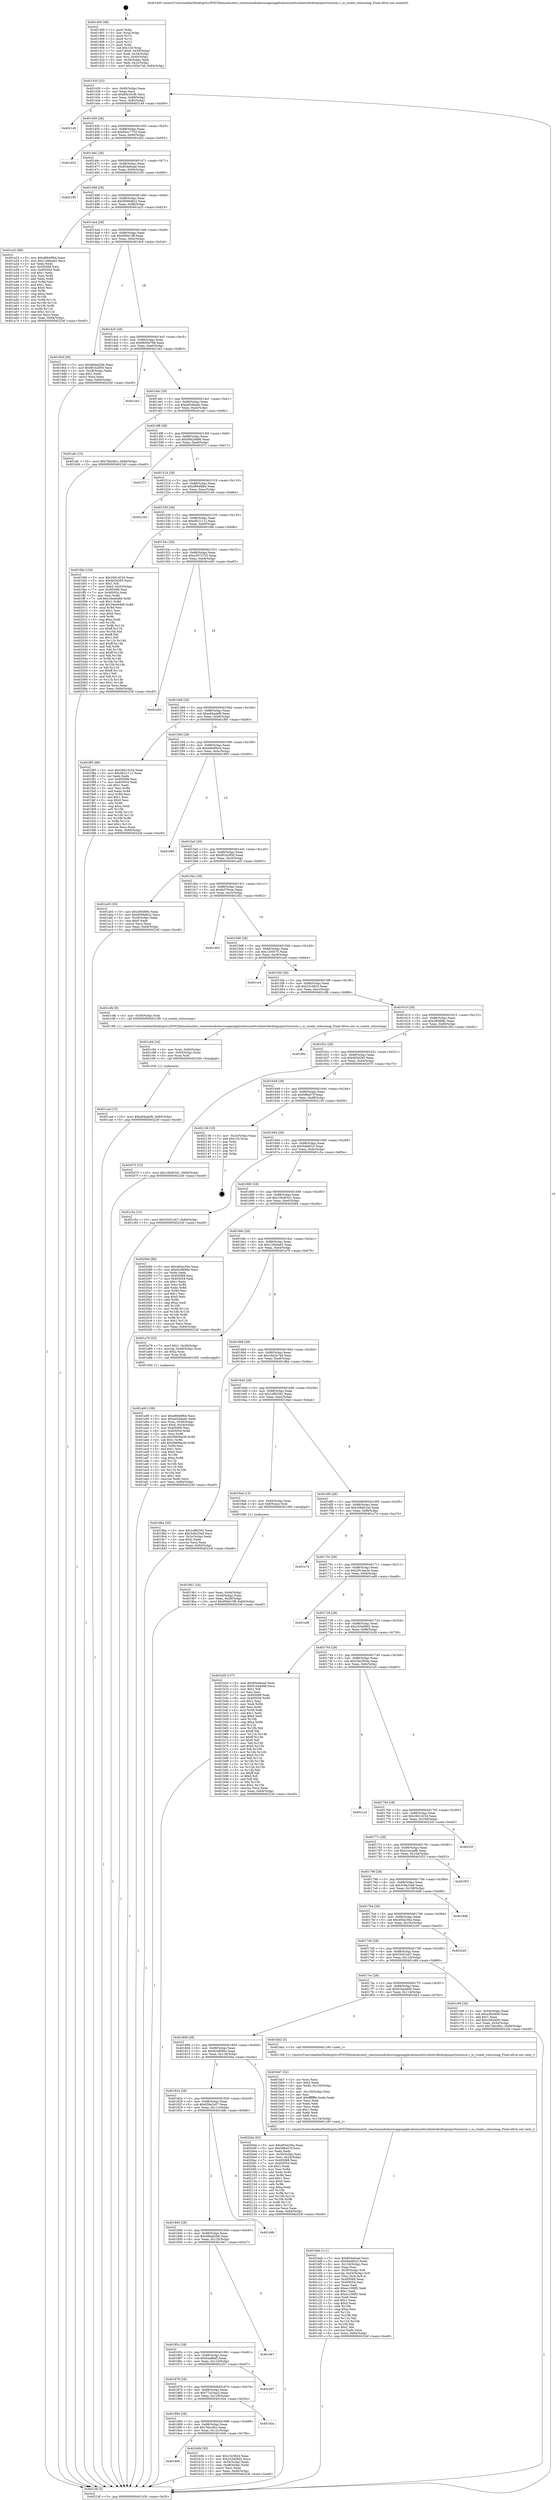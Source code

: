 digraph "0x401400" {
  label = "0x401400 (/mnt/c/Users/mathe/Desktop/tcc/POCII/binaries/extr_reactosmodulesrosappsapplicationsnettsclientrdesktopuiportsxxxwin.c_ui_create_colourmap_Final-ollvm.out::main(0))"
  labelloc = "t"
  node[shape=record]

  Entry [label="",width=0.3,height=0.3,shape=circle,fillcolor=black,style=filled]
  "0x401430" [label="{
     0x401430 [32]\l
     | [instrs]\l
     &nbsp;&nbsp;0x401430 \<+6\>: mov -0x84(%rbp),%eax\l
     &nbsp;&nbsp;0x401436 \<+2\>: mov %eax,%ecx\l
     &nbsp;&nbsp;0x401438 \<+6\>: sub $0x80e35cf6,%ecx\l
     &nbsp;&nbsp;0x40143e \<+6\>: mov %eax,-0x88(%rbp)\l
     &nbsp;&nbsp;0x401444 \<+6\>: mov %ecx,-0x8c(%rbp)\l
     &nbsp;&nbsp;0x40144a \<+6\>: je 0000000000402149 \<main+0xd49\>\l
  }"]
  "0x402149" [label="{
     0x402149\l
  }", style=dashed]
  "0x401450" [label="{
     0x401450 [28]\l
     | [instrs]\l
     &nbsp;&nbsp;0x401450 \<+5\>: jmp 0000000000401455 \<main+0x55\>\l
     &nbsp;&nbsp;0x401455 \<+6\>: mov -0x88(%rbp),%eax\l
     &nbsp;&nbsp;0x40145b \<+5\>: sub $0x82e17753,%eax\l
     &nbsp;&nbsp;0x401460 \<+6\>: mov %eax,-0x90(%rbp)\l
     &nbsp;&nbsp;0x401466 \<+6\>: je 0000000000401d52 \<main+0x952\>\l
  }"]
  Exit [label="",width=0.3,height=0.3,shape=circle,fillcolor=black,style=filled,peripheries=2]
  "0x401d52" [label="{
     0x401d52\l
  }", style=dashed]
  "0x40146c" [label="{
     0x40146c [28]\l
     | [instrs]\l
     &nbsp;&nbsp;0x40146c \<+5\>: jmp 0000000000401471 \<main+0x71\>\l
     &nbsp;&nbsp;0x401471 \<+6\>: mov -0x88(%rbp),%eax\l
     &nbsp;&nbsp;0x401477 \<+5\>: sub $0x854a9cad,%eax\l
     &nbsp;&nbsp;0x40147c \<+6\>: mov %eax,-0x94(%rbp)\l
     &nbsp;&nbsp;0x401482 \<+6\>: je 0000000000402195 \<main+0xd95\>\l
  }"]
  "0x401ca4" [label="{
     0x401ca4 [15]\l
     | [instrs]\l
     &nbsp;&nbsp;0x401ca4 \<+10\>: movl $0xe84aabf9,-0x84(%rbp)\l
     &nbsp;&nbsp;0x401cae \<+5\>: jmp 000000000040224f \<main+0xe4f\>\l
  }"]
  "0x402195" [label="{
     0x402195\l
  }", style=dashed]
  "0x401488" [label="{
     0x401488 [28]\l
     | [instrs]\l
     &nbsp;&nbsp;0x401488 \<+5\>: jmp 000000000040148d \<main+0x8d\>\l
     &nbsp;&nbsp;0x40148d \<+6\>: mov -0x88(%rbp),%eax\l
     &nbsp;&nbsp;0x401493 \<+5\>: sub $0x9099d822,%eax\l
     &nbsp;&nbsp;0x401498 \<+6\>: mov %eax,-0x98(%rbp)\l
     &nbsp;&nbsp;0x40149e \<+6\>: je 0000000000401a23 \<main+0x623\>\l
  }"]
  "0x401c94" [label="{
     0x401c94 [16]\l
     | [instrs]\l
     &nbsp;&nbsp;0x401c94 \<+4\>: mov %rax,-0x60(%rbp)\l
     &nbsp;&nbsp;0x401c98 \<+4\>: mov -0x50(%rbp),%rax\l
     &nbsp;&nbsp;0x401c9c \<+3\>: mov %rax,%rdi\l
     &nbsp;&nbsp;0x401c9f \<+5\>: call 0000000000401030 \<free@plt\>\l
     | [calls]\l
     &nbsp;&nbsp;0x401030 \{1\} (unknown)\l
  }"]
  "0x401a23" [label="{
     0x401a23 [86]\l
     | [instrs]\l
     &nbsp;&nbsp;0x401a23 \<+5\>: mov $0xd8648fb4,%eax\l
     &nbsp;&nbsp;0x401a28 \<+5\>: mov $0x120bea62,%ecx\l
     &nbsp;&nbsp;0x401a2d \<+2\>: xor %edx,%edx\l
     &nbsp;&nbsp;0x401a2f \<+7\>: mov 0x405068,%esi\l
     &nbsp;&nbsp;0x401a36 \<+7\>: mov 0x405054,%edi\l
     &nbsp;&nbsp;0x401a3d \<+3\>: sub $0x1,%edx\l
     &nbsp;&nbsp;0x401a40 \<+3\>: mov %esi,%r8d\l
     &nbsp;&nbsp;0x401a43 \<+3\>: add %edx,%r8d\l
     &nbsp;&nbsp;0x401a46 \<+4\>: imul %r8d,%esi\l
     &nbsp;&nbsp;0x401a4a \<+3\>: and $0x1,%esi\l
     &nbsp;&nbsp;0x401a4d \<+3\>: cmp $0x0,%esi\l
     &nbsp;&nbsp;0x401a50 \<+4\>: sete %r9b\l
     &nbsp;&nbsp;0x401a54 \<+3\>: cmp $0xa,%edi\l
     &nbsp;&nbsp;0x401a57 \<+4\>: setl %r10b\l
     &nbsp;&nbsp;0x401a5b \<+3\>: mov %r9b,%r11b\l
     &nbsp;&nbsp;0x401a5e \<+3\>: and %r10b,%r11b\l
     &nbsp;&nbsp;0x401a61 \<+3\>: xor %r10b,%r9b\l
     &nbsp;&nbsp;0x401a64 \<+3\>: or %r9b,%r11b\l
     &nbsp;&nbsp;0x401a67 \<+4\>: test $0x1,%r11b\l
     &nbsp;&nbsp;0x401a6b \<+3\>: cmovne %ecx,%eax\l
     &nbsp;&nbsp;0x401a6e \<+6\>: mov %eax,-0x84(%rbp)\l
     &nbsp;&nbsp;0x401a74 \<+5\>: jmp 000000000040224f \<main+0xe4f\>\l
  }"]
  "0x4014a4" [label="{
     0x4014a4 [28]\l
     | [instrs]\l
     &nbsp;&nbsp;0x4014a4 \<+5\>: jmp 00000000004014a9 \<main+0xa9\>\l
     &nbsp;&nbsp;0x4014a9 \<+6\>: mov -0x88(%rbp),%eax\l
     &nbsp;&nbsp;0x4014af \<+5\>: sub $0x95b615ff,%eax\l
     &nbsp;&nbsp;0x4014b4 \<+6\>: mov %eax,-0x9c(%rbp)\l
     &nbsp;&nbsp;0x4014ba \<+6\>: je 00000000004019c9 \<main+0x5c9\>\l
  }"]
  "0x401beb" [label="{
     0x401beb [111]\l
     | [instrs]\l
     &nbsp;&nbsp;0x401beb \<+5\>: mov $0x854a9cad,%ecx\l
     &nbsp;&nbsp;0x401bf0 \<+5\>: mov $0x5ddd023,%edx\l
     &nbsp;&nbsp;0x401bf5 \<+6\>: mov -0x134(%rbp),%esi\l
     &nbsp;&nbsp;0x401bfb \<+3\>: imul %eax,%esi\l
     &nbsp;&nbsp;0x401bfe \<+4\>: mov -0x50(%rbp),%r8\l
     &nbsp;&nbsp;0x401c02 \<+4\>: movslq -0x54(%rbp),%r9\l
     &nbsp;&nbsp;0x401c06 \<+4\>: mov %esi,(%r8,%r9,4)\l
     &nbsp;&nbsp;0x401c0a \<+7\>: mov 0x405068,%eax\l
     &nbsp;&nbsp;0x401c11 \<+7\>: mov 0x405054,%esi\l
     &nbsp;&nbsp;0x401c18 \<+2\>: mov %eax,%edi\l
     &nbsp;&nbsp;0x401c1a \<+6\>: add $0xec10fdf2,%edi\l
     &nbsp;&nbsp;0x401c20 \<+3\>: sub $0x1,%edi\l
     &nbsp;&nbsp;0x401c23 \<+6\>: sub $0xec10fdf2,%edi\l
     &nbsp;&nbsp;0x401c29 \<+3\>: imul %edi,%eax\l
     &nbsp;&nbsp;0x401c2c \<+3\>: and $0x1,%eax\l
     &nbsp;&nbsp;0x401c2f \<+3\>: cmp $0x0,%eax\l
     &nbsp;&nbsp;0x401c32 \<+4\>: sete %r10b\l
     &nbsp;&nbsp;0x401c36 \<+3\>: cmp $0xa,%esi\l
     &nbsp;&nbsp;0x401c39 \<+4\>: setl %r11b\l
     &nbsp;&nbsp;0x401c3d \<+3\>: mov %r10b,%bl\l
     &nbsp;&nbsp;0x401c40 \<+3\>: and %r11b,%bl\l
     &nbsp;&nbsp;0x401c43 \<+3\>: xor %r11b,%r10b\l
     &nbsp;&nbsp;0x401c46 \<+3\>: or %r10b,%bl\l
     &nbsp;&nbsp;0x401c49 \<+3\>: test $0x1,%bl\l
     &nbsp;&nbsp;0x401c4c \<+3\>: cmovne %edx,%ecx\l
     &nbsp;&nbsp;0x401c4f \<+6\>: mov %ecx,-0x84(%rbp)\l
     &nbsp;&nbsp;0x401c55 \<+5\>: jmp 000000000040224f \<main+0xe4f\>\l
  }"]
  "0x4019c9" [label="{
     0x4019c9 [30]\l
     | [instrs]\l
     &nbsp;&nbsp;0x4019c9 \<+5\>: mov $0x684ad2b6,%eax\l
     &nbsp;&nbsp;0x4019ce \<+5\>: mov $0xf81b2850,%ecx\l
     &nbsp;&nbsp;0x4019d3 \<+3\>: mov -0x28(%rbp),%edx\l
     &nbsp;&nbsp;0x4019d6 \<+3\>: cmp $0x1,%edx\l
     &nbsp;&nbsp;0x4019d9 \<+3\>: cmovl %ecx,%eax\l
     &nbsp;&nbsp;0x4019dc \<+6\>: mov %eax,-0x84(%rbp)\l
     &nbsp;&nbsp;0x4019e2 \<+5\>: jmp 000000000040224f \<main+0xe4f\>\l
  }"]
  "0x4014c0" [label="{
     0x4014c0 [28]\l
     | [instrs]\l
     &nbsp;&nbsp;0x4014c0 \<+5\>: jmp 00000000004014c5 \<main+0xc5\>\l
     &nbsp;&nbsp;0x4014c5 \<+6\>: mov -0x88(%rbp),%eax\l
     &nbsp;&nbsp;0x4014cb \<+5\>: sub $0x9650e768,%eax\l
     &nbsp;&nbsp;0x4014d0 \<+6\>: mov %eax,-0xa0(%rbp)\l
     &nbsp;&nbsp;0x4014d6 \<+6\>: je 0000000000401cb3 \<main+0x8b3\>\l
  }"]
  "0x401bb7" [label="{
     0x401bb7 [52]\l
     | [instrs]\l
     &nbsp;&nbsp;0x401bb7 \<+2\>: xor %ecx,%ecx\l
     &nbsp;&nbsp;0x401bb9 \<+5\>: mov $0x2,%edx\l
     &nbsp;&nbsp;0x401bbe \<+6\>: mov %edx,-0x130(%rbp)\l
     &nbsp;&nbsp;0x401bc4 \<+1\>: cltd\l
     &nbsp;&nbsp;0x401bc5 \<+6\>: mov -0x130(%rbp),%esi\l
     &nbsp;&nbsp;0x401bcb \<+2\>: idiv %esi\l
     &nbsp;&nbsp;0x401bcd \<+6\>: imul $0xfffffffe,%edx,%edx\l
     &nbsp;&nbsp;0x401bd3 \<+2\>: mov %ecx,%edi\l
     &nbsp;&nbsp;0x401bd5 \<+2\>: sub %edx,%edi\l
     &nbsp;&nbsp;0x401bd7 \<+2\>: mov %ecx,%edx\l
     &nbsp;&nbsp;0x401bd9 \<+3\>: sub $0x1,%edx\l
     &nbsp;&nbsp;0x401bdc \<+2\>: add %edx,%edi\l
     &nbsp;&nbsp;0x401bde \<+2\>: sub %edi,%ecx\l
     &nbsp;&nbsp;0x401be0 \<+6\>: mov %ecx,-0x134(%rbp)\l
     &nbsp;&nbsp;0x401be6 \<+5\>: call 0000000000401160 \<next_i\>\l
     | [calls]\l
     &nbsp;&nbsp;0x401160 \{1\} (/mnt/c/Users/mathe/Desktop/tcc/POCII/binaries/extr_reactosmodulesrosappsapplicationsnettsclientrdesktopuiportsxxxwin.c_ui_create_colourmap_Final-ollvm.out::next_i)\l
  }"]
  "0x401cb3" [label="{
     0x401cb3\l
  }", style=dashed]
  "0x4014dc" [label="{
     0x4014dc [28]\l
     | [instrs]\l
     &nbsp;&nbsp;0x4014dc \<+5\>: jmp 00000000004014e1 \<main+0xe1\>\l
     &nbsp;&nbsp;0x4014e1 \<+6\>: mov -0x88(%rbp),%eax\l
     &nbsp;&nbsp;0x4014e7 \<+5\>: sub $0xad2ddade,%eax\l
     &nbsp;&nbsp;0x4014ec \<+6\>: mov %eax,-0xa4(%rbp)\l
     &nbsp;&nbsp;0x4014f2 \<+6\>: je 0000000000401afc \<main+0x6fc\>\l
  }"]
  "0x4018b0" [label="{
     0x4018b0\l
  }", style=dashed]
  "0x401afc" [label="{
     0x401afc [15]\l
     | [instrs]\l
     &nbsp;&nbsp;0x401afc \<+10\>: movl $0x7bbc4fcc,-0x84(%rbp)\l
     &nbsp;&nbsp;0x401b06 \<+5\>: jmp 000000000040224f \<main+0xe4f\>\l
  }"]
  "0x4014f8" [label="{
     0x4014f8 [28]\l
     | [instrs]\l
     &nbsp;&nbsp;0x4014f8 \<+5\>: jmp 00000000004014fd \<main+0xfd\>\l
     &nbsp;&nbsp;0x4014fd \<+6\>: mov -0x88(%rbp),%eax\l
     &nbsp;&nbsp;0x401503 \<+5\>: sub $0xb9b2d686,%eax\l
     &nbsp;&nbsp;0x401508 \<+6\>: mov %eax,-0xa8(%rbp)\l
     &nbsp;&nbsp;0x40150e \<+6\>: je 0000000000401f71 \<main+0xb71\>\l
  }"]
  "0x401b0b" [label="{
     0x401b0b [30]\l
     | [instrs]\l
     &nbsp;&nbsp;0x401b0b \<+5\>: mov $0x23c5824,%eax\l
     &nbsp;&nbsp;0x401b10 \<+5\>: mov $0x243a08d2,%ecx\l
     &nbsp;&nbsp;0x401b15 \<+3\>: mov -0x54(%rbp),%edx\l
     &nbsp;&nbsp;0x401b18 \<+3\>: cmp -0x48(%rbp),%edx\l
     &nbsp;&nbsp;0x401b1b \<+3\>: cmovl %ecx,%eax\l
     &nbsp;&nbsp;0x401b1e \<+6\>: mov %eax,-0x84(%rbp)\l
     &nbsp;&nbsp;0x401b24 \<+5\>: jmp 000000000040224f \<main+0xe4f\>\l
  }"]
  "0x401f71" [label="{
     0x401f71\l
  }", style=dashed]
  "0x401514" [label="{
     0x401514 [28]\l
     | [instrs]\l
     &nbsp;&nbsp;0x401514 \<+5\>: jmp 0000000000401519 \<main+0x119\>\l
     &nbsp;&nbsp;0x401519 \<+6\>: mov -0x88(%rbp),%eax\l
     &nbsp;&nbsp;0x40151f \<+5\>: sub $0xd8648fb4,%eax\l
     &nbsp;&nbsp;0x401524 \<+6\>: mov %eax,-0xac(%rbp)\l
     &nbsp;&nbsp;0x40152a \<+6\>: je 0000000000402164 \<main+0xd64\>\l
  }"]
  "0x401894" [label="{
     0x401894 [28]\l
     | [instrs]\l
     &nbsp;&nbsp;0x401894 \<+5\>: jmp 0000000000401899 \<main+0x499\>\l
     &nbsp;&nbsp;0x401899 \<+6\>: mov -0x88(%rbp),%eax\l
     &nbsp;&nbsp;0x40189f \<+5\>: sub $0x7bbc4fcc,%eax\l
     &nbsp;&nbsp;0x4018a4 \<+6\>: mov %eax,-0x12c(%rbp)\l
     &nbsp;&nbsp;0x4018aa \<+6\>: je 0000000000401b0b \<main+0x70b\>\l
  }"]
  "0x402164" [label="{
     0x402164\l
  }", style=dashed]
  "0x401530" [label="{
     0x401530 [28]\l
     | [instrs]\l
     &nbsp;&nbsp;0x401530 \<+5\>: jmp 0000000000401535 \<main+0x135\>\l
     &nbsp;&nbsp;0x401535 \<+6\>: mov -0x88(%rbp),%eax\l
     &nbsp;&nbsp;0x40153b \<+5\>: sub $0xdfc21112,%eax\l
     &nbsp;&nbsp;0x401540 \<+6\>: mov %eax,-0xb0(%rbp)\l
     &nbsp;&nbsp;0x401546 \<+6\>: je 0000000000401fdb \<main+0xbdb\>\l
  }"]
  "0x40192e" [label="{
     0x40192e\l
  }", style=dashed]
  "0x401fdb" [label="{
     0x401fdb [154]\l
     | [instrs]\l
     &nbsp;&nbsp;0x401fdb \<+5\>: mov $0x29d14234,%eax\l
     &nbsp;&nbsp;0x401fe0 \<+5\>: mov $0x4b5d265,%ecx\l
     &nbsp;&nbsp;0x401fe5 \<+2\>: mov $0x1,%dl\l
     &nbsp;&nbsp;0x401fe7 \<+7\>: movl $0x0,-0x30(%rbp)\l
     &nbsp;&nbsp;0x401fee \<+7\>: mov 0x405068,%esi\l
     &nbsp;&nbsp;0x401ff5 \<+7\>: mov 0x405054,%edi\l
     &nbsp;&nbsp;0x401ffc \<+3\>: mov %esi,%r8d\l
     &nbsp;&nbsp;0x401fff \<+7\>: sub $0x34ee6466,%r8d\l
     &nbsp;&nbsp;0x402006 \<+4\>: sub $0x1,%r8d\l
     &nbsp;&nbsp;0x40200a \<+7\>: add $0x34ee6466,%r8d\l
     &nbsp;&nbsp;0x402011 \<+4\>: imul %r8d,%esi\l
     &nbsp;&nbsp;0x402015 \<+3\>: and $0x1,%esi\l
     &nbsp;&nbsp;0x402018 \<+3\>: cmp $0x0,%esi\l
     &nbsp;&nbsp;0x40201b \<+4\>: sete %r9b\l
     &nbsp;&nbsp;0x40201f \<+3\>: cmp $0xa,%edi\l
     &nbsp;&nbsp;0x402022 \<+4\>: setl %r10b\l
     &nbsp;&nbsp;0x402026 \<+3\>: mov %r9b,%r11b\l
     &nbsp;&nbsp;0x402029 \<+4\>: xor $0xff,%r11b\l
     &nbsp;&nbsp;0x40202d \<+3\>: mov %r10b,%bl\l
     &nbsp;&nbsp;0x402030 \<+3\>: xor $0xff,%bl\l
     &nbsp;&nbsp;0x402033 \<+3\>: xor $0x1,%dl\l
     &nbsp;&nbsp;0x402036 \<+3\>: mov %r11b,%r14b\l
     &nbsp;&nbsp;0x402039 \<+4\>: and $0xff,%r14b\l
     &nbsp;&nbsp;0x40203d \<+3\>: and %dl,%r9b\l
     &nbsp;&nbsp;0x402040 \<+3\>: mov %bl,%r15b\l
     &nbsp;&nbsp;0x402043 \<+4\>: and $0xff,%r15b\l
     &nbsp;&nbsp;0x402047 \<+3\>: and %dl,%r10b\l
     &nbsp;&nbsp;0x40204a \<+3\>: or %r9b,%r14b\l
     &nbsp;&nbsp;0x40204d \<+3\>: or %r10b,%r15b\l
     &nbsp;&nbsp;0x402050 \<+3\>: xor %r15b,%r14b\l
     &nbsp;&nbsp;0x402053 \<+3\>: or %bl,%r11b\l
     &nbsp;&nbsp;0x402056 \<+4\>: xor $0xff,%r11b\l
     &nbsp;&nbsp;0x40205a \<+3\>: or $0x1,%dl\l
     &nbsp;&nbsp;0x40205d \<+3\>: and %dl,%r11b\l
     &nbsp;&nbsp;0x402060 \<+3\>: or %r11b,%r14b\l
     &nbsp;&nbsp;0x402063 \<+4\>: test $0x1,%r14b\l
     &nbsp;&nbsp;0x402067 \<+3\>: cmovne %ecx,%eax\l
     &nbsp;&nbsp;0x40206a \<+6\>: mov %eax,-0x84(%rbp)\l
     &nbsp;&nbsp;0x402070 \<+5\>: jmp 000000000040224f \<main+0xe4f\>\l
  }"]
  "0x40154c" [label="{
     0x40154c [28]\l
     | [instrs]\l
     &nbsp;&nbsp;0x40154c \<+5\>: jmp 0000000000401551 \<main+0x151\>\l
     &nbsp;&nbsp;0x401551 \<+6\>: mov -0x88(%rbp),%eax\l
     &nbsp;&nbsp;0x401557 \<+5\>: sub $0xe3972725,%eax\l
     &nbsp;&nbsp;0x40155c \<+6\>: mov %eax,-0xb4(%rbp)\l
     &nbsp;&nbsp;0x401562 \<+6\>: je 0000000000401e83 \<main+0xa83\>\l
  }"]
  "0x401878" [label="{
     0x401878 [28]\l
     | [instrs]\l
     &nbsp;&nbsp;0x401878 \<+5\>: jmp 000000000040187d \<main+0x47d\>\l
     &nbsp;&nbsp;0x40187d \<+6\>: mov -0x88(%rbp),%eax\l
     &nbsp;&nbsp;0x401883 \<+5\>: sub $0x77a53aa3,%eax\l
     &nbsp;&nbsp;0x401888 \<+6\>: mov %eax,-0x128(%rbp)\l
     &nbsp;&nbsp;0x40188e \<+6\>: je 000000000040192e \<main+0x52e\>\l
  }"]
  "0x401e83" [label="{
     0x401e83\l
  }", style=dashed]
  "0x401568" [label="{
     0x401568 [28]\l
     | [instrs]\l
     &nbsp;&nbsp;0x401568 \<+5\>: jmp 000000000040156d \<main+0x16d\>\l
     &nbsp;&nbsp;0x40156d \<+6\>: mov -0x88(%rbp),%eax\l
     &nbsp;&nbsp;0x401573 \<+5\>: sub $0xe84aabf9,%eax\l
     &nbsp;&nbsp;0x401578 \<+6\>: mov %eax,-0xb8(%rbp)\l
     &nbsp;&nbsp;0x40157e \<+6\>: je 0000000000401f85 \<main+0xb85\>\l
  }"]
  "0x402207" [label="{
     0x402207\l
  }", style=dashed]
  "0x401f85" [label="{
     0x401f85 [86]\l
     | [instrs]\l
     &nbsp;&nbsp;0x401f85 \<+5\>: mov $0x29d14234,%eax\l
     &nbsp;&nbsp;0x401f8a \<+5\>: mov $0xdfc21112,%ecx\l
     &nbsp;&nbsp;0x401f8f \<+2\>: xor %edx,%edx\l
     &nbsp;&nbsp;0x401f91 \<+7\>: mov 0x405068,%esi\l
     &nbsp;&nbsp;0x401f98 \<+7\>: mov 0x405054,%edi\l
     &nbsp;&nbsp;0x401f9f \<+3\>: sub $0x1,%edx\l
     &nbsp;&nbsp;0x401fa2 \<+3\>: mov %esi,%r8d\l
     &nbsp;&nbsp;0x401fa5 \<+3\>: add %edx,%r8d\l
     &nbsp;&nbsp;0x401fa8 \<+4\>: imul %r8d,%esi\l
     &nbsp;&nbsp;0x401fac \<+3\>: and $0x1,%esi\l
     &nbsp;&nbsp;0x401faf \<+3\>: cmp $0x0,%esi\l
     &nbsp;&nbsp;0x401fb2 \<+4\>: sete %r9b\l
     &nbsp;&nbsp;0x401fb6 \<+3\>: cmp $0xa,%edi\l
     &nbsp;&nbsp;0x401fb9 \<+4\>: setl %r10b\l
     &nbsp;&nbsp;0x401fbd \<+3\>: mov %r9b,%r11b\l
     &nbsp;&nbsp;0x401fc0 \<+3\>: and %r10b,%r11b\l
     &nbsp;&nbsp;0x401fc3 \<+3\>: xor %r10b,%r9b\l
     &nbsp;&nbsp;0x401fc6 \<+3\>: or %r9b,%r11b\l
     &nbsp;&nbsp;0x401fc9 \<+4\>: test $0x1,%r11b\l
     &nbsp;&nbsp;0x401fcd \<+3\>: cmovne %ecx,%eax\l
     &nbsp;&nbsp;0x401fd0 \<+6\>: mov %eax,-0x84(%rbp)\l
     &nbsp;&nbsp;0x401fd6 \<+5\>: jmp 000000000040224f \<main+0xe4f\>\l
  }"]
  "0x401584" [label="{
     0x401584 [28]\l
     | [instrs]\l
     &nbsp;&nbsp;0x401584 \<+5\>: jmp 0000000000401589 \<main+0x189\>\l
     &nbsp;&nbsp;0x401589 \<+6\>: mov -0x88(%rbp),%eax\l
     &nbsp;&nbsp;0x40158f \<+5\>: sub $0xebb06bcb,%eax\l
     &nbsp;&nbsp;0x401594 \<+6\>: mov %eax,-0xbc(%rbp)\l
     &nbsp;&nbsp;0x40159a \<+6\>: je 0000000000401995 \<main+0x595\>\l
  }"]
  "0x40185c" [label="{
     0x40185c [28]\l
     | [instrs]\l
     &nbsp;&nbsp;0x40185c \<+5\>: jmp 0000000000401861 \<main+0x461\>\l
     &nbsp;&nbsp;0x401861 \<+6\>: mov -0x88(%rbp),%eax\l
     &nbsp;&nbsp;0x401867 \<+5\>: sub $0x6aaf8af5,%eax\l
     &nbsp;&nbsp;0x40186c \<+6\>: mov %eax,-0x124(%rbp)\l
     &nbsp;&nbsp;0x401872 \<+6\>: je 0000000000402207 \<main+0xe07\>\l
  }"]
  "0x401995" [label="{
     0x401995\l
  }", style=dashed]
  "0x4015a0" [label="{
     0x4015a0 [28]\l
     | [instrs]\l
     &nbsp;&nbsp;0x4015a0 \<+5\>: jmp 00000000004015a5 \<main+0x1a5\>\l
     &nbsp;&nbsp;0x4015a5 \<+6\>: mov -0x88(%rbp),%eax\l
     &nbsp;&nbsp;0x4015ab \<+5\>: sub $0xf81b2850,%eax\l
     &nbsp;&nbsp;0x4015b0 \<+6\>: mov %eax,-0xc0(%rbp)\l
     &nbsp;&nbsp;0x4015b6 \<+6\>: je 0000000000401a05 \<main+0x605\>\l
  }"]
  "0x4019e7" [label="{
     0x4019e7\l
  }", style=dashed]
  "0x401a05" [label="{
     0x401a05 [30]\l
     | [instrs]\l
     &nbsp;&nbsp;0x401a05 \<+5\>: mov $0x280d98c,%eax\l
     &nbsp;&nbsp;0x401a0a \<+5\>: mov $0x9099d822,%ecx\l
     &nbsp;&nbsp;0x401a0f \<+3\>: mov -0x28(%rbp),%edx\l
     &nbsp;&nbsp;0x401a12 \<+3\>: cmp $0x0,%edx\l
     &nbsp;&nbsp;0x401a15 \<+3\>: cmove %ecx,%eax\l
     &nbsp;&nbsp;0x401a18 \<+6\>: mov %eax,-0x84(%rbp)\l
     &nbsp;&nbsp;0x401a1e \<+5\>: jmp 000000000040224f \<main+0xe4f\>\l
  }"]
  "0x4015bc" [label="{
     0x4015bc [28]\l
     | [instrs]\l
     &nbsp;&nbsp;0x4015bc \<+5\>: jmp 00000000004015c1 \<main+0x1c1\>\l
     &nbsp;&nbsp;0x4015c1 \<+6\>: mov -0x88(%rbp),%eax\l
     &nbsp;&nbsp;0x4015c7 \<+5\>: sub $0xfe376cae,%eax\l
     &nbsp;&nbsp;0x4015cc \<+6\>: mov %eax,-0xc4(%rbp)\l
     &nbsp;&nbsp;0x4015d2 \<+6\>: je 0000000000401d02 \<main+0x902\>\l
  }"]
  "0x401840" [label="{
     0x401840 [28]\l
     | [instrs]\l
     &nbsp;&nbsp;0x401840 \<+5\>: jmp 0000000000401845 \<main+0x445\>\l
     &nbsp;&nbsp;0x401845 \<+6\>: mov -0x88(%rbp),%eax\l
     &nbsp;&nbsp;0x40184b \<+5\>: sub $0x684ad2b6,%eax\l
     &nbsp;&nbsp;0x401850 \<+6\>: mov %eax,-0x120(%rbp)\l
     &nbsp;&nbsp;0x401856 \<+6\>: je 00000000004019e7 \<main+0x5e7\>\l
  }"]
  "0x401d02" [label="{
     0x401d02\l
  }", style=dashed]
  "0x4015d8" [label="{
     0x4015d8 [28]\l
     | [instrs]\l
     &nbsp;&nbsp;0x4015d8 \<+5\>: jmp 00000000004015dd \<main+0x1dd\>\l
     &nbsp;&nbsp;0x4015dd \<+6\>: mov -0x88(%rbp),%eax\l
     &nbsp;&nbsp;0x4015e3 \<+5\>: sub $0x1200575,%eax\l
     &nbsp;&nbsp;0x4015e8 \<+6\>: mov %eax,-0xc8(%rbp)\l
     &nbsp;&nbsp;0x4015ee \<+6\>: je 0000000000401ce4 \<main+0x8e4\>\l
  }"]
  "0x401ddb" [label="{
     0x401ddb\l
  }", style=dashed]
  "0x401ce4" [label="{
     0x401ce4\l
  }", style=dashed]
  "0x4015f4" [label="{
     0x4015f4 [28]\l
     | [instrs]\l
     &nbsp;&nbsp;0x4015f4 \<+5\>: jmp 00000000004015f9 \<main+0x1f9\>\l
     &nbsp;&nbsp;0x4015f9 \<+6\>: mov -0x88(%rbp),%eax\l
     &nbsp;&nbsp;0x4015ff \<+5\>: sub $0x23c5824,%eax\l
     &nbsp;&nbsp;0x401604 \<+6\>: mov %eax,-0xcc(%rbp)\l
     &nbsp;&nbsp;0x40160a \<+6\>: je 0000000000401c8b \<main+0x88b\>\l
  }"]
  "0x401824" [label="{
     0x401824 [28]\l
     | [instrs]\l
     &nbsp;&nbsp;0x401824 \<+5\>: jmp 0000000000401829 \<main+0x429\>\l
     &nbsp;&nbsp;0x401829 \<+6\>: mov -0x88(%rbp),%eax\l
     &nbsp;&nbsp;0x40182f \<+5\>: sub $0x659e2c07,%eax\l
     &nbsp;&nbsp;0x401834 \<+6\>: mov %eax,-0x11c(%rbp)\l
     &nbsp;&nbsp;0x40183a \<+6\>: je 0000000000401ddb \<main+0x9db\>\l
  }"]
  "0x401c8b" [label="{
     0x401c8b [9]\l
     | [instrs]\l
     &nbsp;&nbsp;0x401c8b \<+4\>: mov -0x50(%rbp),%rdi\l
     &nbsp;&nbsp;0x401c8f \<+5\>: call 00000000004013f0 \<ui_create_colourmap\>\l
     | [calls]\l
     &nbsp;&nbsp;0x4013f0 \{1\} (/mnt/c/Users/mathe/Desktop/tcc/POCII/binaries/extr_reactosmodulesrosappsapplicationsnettsclientrdesktopuiportsxxxwin.c_ui_create_colourmap_Final-ollvm.out::ui_create_colourmap)\l
  }"]
  "0x401610" [label="{
     0x401610 [28]\l
     | [instrs]\l
     &nbsp;&nbsp;0x401610 \<+5\>: jmp 0000000000401615 \<main+0x215\>\l
     &nbsp;&nbsp;0x401615 \<+6\>: mov -0x88(%rbp),%eax\l
     &nbsp;&nbsp;0x40161b \<+5\>: sub $0x280d98c,%eax\l
     &nbsp;&nbsp;0x401620 \<+6\>: mov %eax,-0xd0(%rbp)\l
     &nbsp;&nbsp;0x401626 \<+6\>: je 0000000000401f62 \<main+0xb62\>\l
  }"]
  "0x4020da" [label="{
     0x4020da [92]\l
     | [instrs]\l
     &nbsp;&nbsp;0x4020da \<+5\>: mov $0x493ec56a,%eax\l
     &nbsp;&nbsp;0x4020df \<+5\>: mov $0x586a57f,%ecx\l
     &nbsp;&nbsp;0x4020e4 \<+2\>: xor %edx,%edx\l
     &nbsp;&nbsp;0x4020e6 \<+3\>: mov -0x30(%rbp),%esi\l
     &nbsp;&nbsp;0x4020e9 \<+3\>: mov %esi,-0x24(%rbp)\l
     &nbsp;&nbsp;0x4020ec \<+7\>: mov 0x405068,%esi\l
     &nbsp;&nbsp;0x4020f3 \<+7\>: mov 0x405054,%edi\l
     &nbsp;&nbsp;0x4020fa \<+3\>: sub $0x1,%edx\l
     &nbsp;&nbsp;0x4020fd \<+3\>: mov %esi,%r8d\l
     &nbsp;&nbsp;0x402100 \<+3\>: add %edx,%r8d\l
     &nbsp;&nbsp;0x402103 \<+4\>: imul %r8d,%esi\l
     &nbsp;&nbsp;0x402107 \<+3\>: and $0x1,%esi\l
     &nbsp;&nbsp;0x40210a \<+3\>: cmp $0x0,%esi\l
     &nbsp;&nbsp;0x40210d \<+4\>: sete %r9b\l
     &nbsp;&nbsp;0x402111 \<+3\>: cmp $0xa,%edi\l
     &nbsp;&nbsp;0x402114 \<+4\>: setl %r10b\l
     &nbsp;&nbsp;0x402118 \<+3\>: mov %r9b,%r11b\l
     &nbsp;&nbsp;0x40211b \<+3\>: and %r10b,%r11b\l
     &nbsp;&nbsp;0x40211e \<+3\>: xor %r10b,%r9b\l
     &nbsp;&nbsp;0x402121 \<+3\>: or %r9b,%r11b\l
     &nbsp;&nbsp;0x402124 \<+4\>: test $0x1,%r11b\l
     &nbsp;&nbsp;0x402128 \<+3\>: cmovne %ecx,%eax\l
     &nbsp;&nbsp;0x40212b \<+6\>: mov %eax,-0x84(%rbp)\l
     &nbsp;&nbsp;0x402131 \<+5\>: jmp 000000000040224f \<main+0xe4f\>\l
  }"]
  "0x401f62" [label="{
     0x401f62\l
  }", style=dashed]
  "0x40162c" [label="{
     0x40162c [28]\l
     | [instrs]\l
     &nbsp;&nbsp;0x40162c \<+5\>: jmp 0000000000401631 \<main+0x231\>\l
     &nbsp;&nbsp;0x401631 \<+6\>: mov -0x88(%rbp),%eax\l
     &nbsp;&nbsp;0x401637 \<+5\>: sub $0x4b5d265,%eax\l
     &nbsp;&nbsp;0x40163c \<+6\>: mov %eax,-0xd4(%rbp)\l
     &nbsp;&nbsp;0x401642 \<+6\>: je 0000000000402075 \<main+0xc75\>\l
  }"]
  "0x401808" [label="{
     0x401808 [28]\l
     | [instrs]\l
     &nbsp;&nbsp;0x401808 \<+5\>: jmp 000000000040180d \<main+0x40d\>\l
     &nbsp;&nbsp;0x40180d \<+6\>: mov -0x88(%rbp),%eax\l
     &nbsp;&nbsp;0x401813 \<+5\>: sub $0x6248f46e,%eax\l
     &nbsp;&nbsp;0x401818 \<+6\>: mov %eax,-0x118(%rbp)\l
     &nbsp;&nbsp;0x40181e \<+6\>: je 00000000004020da \<main+0xcda\>\l
  }"]
  "0x402075" [label="{
     0x402075 [15]\l
     | [instrs]\l
     &nbsp;&nbsp;0x402075 \<+10\>: movl $0x10bd0341,-0x84(%rbp)\l
     &nbsp;&nbsp;0x40207f \<+5\>: jmp 000000000040224f \<main+0xe4f\>\l
  }"]
  "0x401648" [label="{
     0x401648 [28]\l
     | [instrs]\l
     &nbsp;&nbsp;0x401648 \<+5\>: jmp 000000000040164d \<main+0x24d\>\l
     &nbsp;&nbsp;0x40164d \<+6\>: mov -0x88(%rbp),%eax\l
     &nbsp;&nbsp;0x401653 \<+5\>: sub $0x586a57f,%eax\l
     &nbsp;&nbsp;0x401658 \<+6\>: mov %eax,-0xd8(%rbp)\l
     &nbsp;&nbsp;0x40165e \<+6\>: je 0000000000402136 \<main+0xd36\>\l
  }"]
  "0x401bb2" [label="{
     0x401bb2 [5]\l
     | [instrs]\l
     &nbsp;&nbsp;0x401bb2 \<+5\>: call 0000000000401160 \<next_i\>\l
     | [calls]\l
     &nbsp;&nbsp;0x401160 \{1\} (/mnt/c/Users/mathe/Desktop/tcc/POCII/binaries/extr_reactosmodulesrosappsapplicationsnettsclientrdesktopuiportsxxxwin.c_ui_create_colourmap_Final-ollvm.out::next_i)\l
  }"]
  "0x402136" [label="{
     0x402136 [19]\l
     | [instrs]\l
     &nbsp;&nbsp;0x402136 \<+3\>: mov -0x24(%rbp),%eax\l
     &nbsp;&nbsp;0x402139 \<+7\>: add $0x120,%rsp\l
     &nbsp;&nbsp;0x402140 \<+1\>: pop %rbx\l
     &nbsp;&nbsp;0x402141 \<+2\>: pop %r12\l
     &nbsp;&nbsp;0x402143 \<+2\>: pop %r14\l
     &nbsp;&nbsp;0x402145 \<+2\>: pop %r15\l
     &nbsp;&nbsp;0x402147 \<+1\>: pop %rbp\l
     &nbsp;&nbsp;0x402148 \<+1\>: ret\l
  }"]
  "0x401664" [label="{
     0x401664 [28]\l
     | [instrs]\l
     &nbsp;&nbsp;0x401664 \<+5\>: jmp 0000000000401669 \<main+0x269\>\l
     &nbsp;&nbsp;0x401669 \<+6\>: mov -0x88(%rbp),%eax\l
     &nbsp;&nbsp;0x40166f \<+5\>: sub $0x5ddd023,%eax\l
     &nbsp;&nbsp;0x401674 \<+6\>: mov %eax,-0xdc(%rbp)\l
     &nbsp;&nbsp;0x40167a \<+6\>: je 0000000000401c5a \<main+0x85a\>\l
  }"]
  "0x4017ec" [label="{
     0x4017ec [28]\l
     | [instrs]\l
     &nbsp;&nbsp;0x4017ec \<+5\>: jmp 00000000004017f1 \<main+0x3f1\>\l
     &nbsp;&nbsp;0x4017f1 \<+6\>: mov -0x88(%rbp),%eax\l
     &nbsp;&nbsp;0x4017f7 \<+5\>: sub $0x61ba440b,%eax\l
     &nbsp;&nbsp;0x4017fc \<+6\>: mov %eax,-0x114(%rbp)\l
     &nbsp;&nbsp;0x401802 \<+6\>: je 0000000000401bb2 \<main+0x7b2\>\l
  }"]
  "0x401c5a" [label="{
     0x401c5a [15]\l
     | [instrs]\l
     &nbsp;&nbsp;0x401c5a \<+10\>: movl $0x55451eb7,-0x84(%rbp)\l
     &nbsp;&nbsp;0x401c64 \<+5\>: jmp 000000000040224f \<main+0xe4f\>\l
  }"]
  "0x401680" [label="{
     0x401680 [28]\l
     | [instrs]\l
     &nbsp;&nbsp;0x401680 \<+5\>: jmp 0000000000401685 \<main+0x285\>\l
     &nbsp;&nbsp;0x401685 \<+6\>: mov -0x88(%rbp),%eax\l
     &nbsp;&nbsp;0x40168b \<+5\>: sub $0x10bd0341,%eax\l
     &nbsp;&nbsp;0x401690 \<+6\>: mov %eax,-0xe0(%rbp)\l
     &nbsp;&nbsp;0x401696 \<+6\>: je 0000000000402084 \<main+0xc84\>\l
  }"]
  "0x401c69" [label="{
     0x401c69 [34]\l
     | [instrs]\l
     &nbsp;&nbsp;0x401c69 \<+3\>: mov -0x54(%rbp),%eax\l
     &nbsp;&nbsp;0x401c6c \<+5\>: sub $0xa3fcb400,%eax\l
     &nbsp;&nbsp;0x401c71 \<+3\>: add $0x1,%eax\l
     &nbsp;&nbsp;0x401c74 \<+5\>: add $0xa3fcb400,%eax\l
     &nbsp;&nbsp;0x401c79 \<+3\>: mov %eax,-0x54(%rbp)\l
     &nbsp;&nbsp;0x401c7c \<+10\>: movl $0x7bbc4fcc,-0x84(%rbp)\l
     &nbsp;&nbsp;0x401c86 \<+5\>: jmp 000000000040224f \<main+0xe4f\>\l
  }"]
  "0x402084" [label="{
     0x402084 [86]\l
     | [instrs]\l
     &nbsp;&nbsp;0x402084 \<+5\>: mov $0x493ec56a,%eax\l
     &nbsp;&nbsp;0x402089 \<+5\>: mov $0x6248f46e,%ecx\l
     &nbsp;&nbsp;0x40208e \<+2\>: xor %edx,%edx\l
     &nbsp;&nbsp;0x402090 \<+7\>: mov 0x405068,%esi\l
     &nbsp;&nbsp;0x402097 \<+7\>: mov 0x405054,%edi\l
     &nbsp;&nbsp;0x40209e \<+3\>: sub $0x1,%edx\l
     &nbsp;&nbsp;0x4020a1 \<+3\>: mov %esi,%r8d\l
     &nbsp;&nbsp;0x4020a4 \<+3\>: add %edx,%r8d\l
     &nbsp;&nbsp;0x4020a7 \<+4\>: imul %r8d,%esi\l
     &nbsp;&nbsp;0x4020ab \<+3\>: and $0x1,%esi\l
     &nbsp;&nbsp;0x4020ae \<+3\>: cmp $0x0,%esi\l
     &nbsp;&nbsp;0x4020b1 \<+4\>: sete %r9b\l
     &nbsp;&nbsp;0x4020b5 \<+3\>: cmp $0xa,%edi\l
     &nbsp;&nbsp;0x4020b8 \<+4\>: setl %r10b\l
     &nbsp;&nbsp;0x4020bc \<+3\>: mov %r9b,%r11b\l
     &nbsp;&nbsp;0x4020bf \<+3\>: and %r10b,%r11b\l
     &nbsp;&nbsp;0x4020c2 \<+3\>: xor %r10b,%r9b\l
     &nbsp;&nbsp;0x4020c5 \<+3\>: or %r9b,%r11b\l
     &nbsp;&nbsp;0x4020c8 \<+4\>: test $0x1,%r11b\l
     &nbsp;&nbsp;0x4020cc \<+3\>: cmovne %ecx,%eax\l
     &nbsp;&nbsp;0x4020cf \<+6\>: mov %eax,-0x84(%rbp)\l
     &nbsp;&nbsp;0x4020d5 \<+5\>: jmp 000000000040224f \<main+0xe4f\>\l
  }"]
  "0x40169c" [label="{
     0x40169c [28]\l
     | [instrs]\l
     &nbsp;&nbsp;0x40169c \<+5\>: jmp 00000000004016a1 \<main+0x2a1\>\l
     &nbsp;&nbsp;0x4016a1 \<+6\>: mov -0x88(%rbp),%eax\l
     &nbsp;&nbsp;0x4016a7 \<+5\>: sub $0x120bea62,%eax\l
     &nbsp;&nbsp;0x4016ac \<+6\>: mov %eax,-0xe4(%rbp)\l
     &nbsp;&nbsp;0x4016b2 \<+6\>: je 0000000000401a79 \<main+0x679\>\l
  }"]
  "0x4017d0" [label="{
     0x4017d0 [28]\l
     | [instrs]\l
     &nbsp;&nbsp;0x4017d0 \<+5\>: jmp 00000000004017d5 \<main+0x3d5\>\l
     &nbsp;&nbsp;0x4017d5 \<+6\>: mov -0x88(%rbp),%eax\l
     &nbsp;&nbsp;0x4017db \<+5\>: sub $0x55451eb7,%eax\l
     &nbsp;&nbsp;0x4017e0 \<+6\>: mov %eax,-0x110(%rbp)\l
     &nbsp;&nbsp;0x4017e6 \<+6\>: je 0000000000401c69 \<main+0x869\>\l
  }"]
  "0x401a79" [label="{
     0x401a79 [23]\l
     | [instrs]\l
     &nbsp;&nbsp;0x401a79 \<+7\>: movl $0x1,-0x48(%rbp)\l
     &nbsp;&nbsp;0x401a80 \<+4\>: movslq -0x48(%rbp),%rax\l
     &nbsp;&nbsp;0x401a84 \<+4\>: shl $0x2,%rax\l
     &nbsp;&nbsp;0x401a88 \<+3\>: mov %rax,%rdi\l
     &nbsp;&nbsp;0x401a8b \<+5\>: call 0000000000401050 \<malloc@plt\>\l
     | [calls]\l
     &nbsp;&nbsp;0x401050 \{1\} (unknown)\l
  }"]
  "0x4016b8" [label="{
     0x4016b8 [28]\l
     | [instrs]\l
     &nbsp;&nbsp;0x4016b8 \<+5\>: jmp 00000000004016bd \<main+0x2bd\>\l
     &nbsp;&nbsp;0x4016bd \<+6\>: mov -0x88(%rbp),%eax\l
     &nbsp;&nbsp;0x4016c3 \<+5\>: sub $0x16d2a74d,%eax\l
     &nbsp;&nbsp;0x4016c8 \<+6\>: mov %eax,-0xe8(%rbp)\l
     &nbsp;&nbsp;0x4016ce \<+6\>: je 00000000004018ba \<main+0x4ba\>\l
  }"]
  "0x402245" [label="{
     0x402245\l
  }", style=dashed]
  "0x4018ba" [label="{
     0x4018ba [30]\l
     | [instrs]\l
     &nbsp;&nbsp;0x4018ba \<+5\>: mov $0x1ef82561,%eax\l
     &nbsp;&nbsp;0x4018bf \<+5\>: mov $0x3c9a33a9,%ecx\l
     &nbsp;&nbsp;0x4018c4 \<+3\>: mov -0x2c(%rbp),%edx\l
     &nbsp;&nbsp;0x4018c7 \<+3\>: cmp $0x2,%edx\l
     &nbsp;&nbsp;0x4018ca \<+3\>: cmovne %ecx,%eax\l
     &nbsp;&nbsp;0x4018cd \<+6\>: mov %eax,-0x84(%rbp)\l
     &nbsp;&nbsp;0x4018d3 \<+5\>: jmp 000000000040224f \<main+0xe4f\>\l
  }"]
  "0x4016d4" [label="{
     0x4016d4 [28]\l
     | [instrs]\l
     &nbsp;&nbsp;0x4016d4 \<+5\>: jmp 00000000004016d9 \<main+0x2d9\>\l
     &nbsp;&nbsp;0x4016d9 \<+6\>: mov -0x88(%rbp),%eax\l
     &nbsp;&nbsp;0x4016df \<+5\>: sub $0x1ef82561,%eax\l
     &nbsp;&nbsp;0x4016e4 \<+6\>: mov %eax,-0xec(%rbp)\l
     &nbsp;&nbsp;0x4016ea \<+6\>: je 00000000004019a4 \<main+0x5a4\>\l
  }"]
  "0x40224f" [label="{
     0x40224f [5]\l
     | [instrs]\l
     &nbsp;&nbsp;0x40224f \<+5\>: jmp 0000000000401430 \<main+0x30\>\l
  }"]
  "0x401400" [label="{
     0x401400 [48]\l
     | [instrs]\l
     &nbsp;&nbsp;0x401400 \<+1\>: push %rbp\l
     &nbsp;&nbsp;0x401401 \<+3\>: mov %rsp,%rbp\l
     &nbsp;&nbsp;0x401404 \<+2\>: push %r15\l
     &nbsp;&nbsp;0x401406 \<+2\>: push %r14\l
     &nbsp;&nbsp;0x401408 \<+2\>: push %r12\l
     &nbsp;&nbsp;0x40140a \<+1\>: push %rbx\l
     &nbsp;&nbsp;0x40140b \<+7\>: sub $0x120,%rsp\l
     &nbsp;&nbsp;0x401412 \<+7\>: movl $0x0,-0x30(%rbp)\l
     &nbsp;&nbsp;0x401419 \<+3\>: mov %edi,-0x34(%rbp)\l
     &nbsp;&nbsp;0x40141c \<+4\>: mov %rsi,-0x40(%rbp)\l
     &nbsp;&nbsp;0x401420 \<+3\>: mov -0x34(%rbp),%edi\l
     &nbsp;&nbsp;0x401423 \<+3\>: mov %edi,-0x2c(%rbp)\l
     &nbsp;&nbsp;0x401426 \<+10\>: movl $0x16d2a74d,-0x84(%rbp)\l
  }"]
  "0x4017b4" [label="{
     0x4017b4 [28]\l
     | [instrs]\l
     &nbsp;&nbsp;0x4017b4 \<+5\>: jmp 00000000004017b9 \<main+0x3b9\>\l
     &nbsp;&nbsp;0x4017b9 \<+6\>: mov -0x88(%rbp),%eax\l
     &nbsp;&nbsp;0x4017bf \<+5\>: sub $0x493ec56a,%eax\l
     &nbsp;&nbsp;0x4017c4 \<+6\>: mov %eax,-0x10c(%rbp)\l
     &nbsp;&nbsp;0x4017ca \<+6\>: je 0000000000402245 \<main+0xe45\>\l
  }"]
  "0x4019a4" [label="{
     0x4019a4 [13]\l
     | [instrs]\l
     &nbsp;&nbsp;0x4019a4 \<+4\>: mov -0x40(%rbp),%rax\l
     &nbsp;&nbsp;0x4019a8 \<+4\>: mov 0x8(%rax),%rdi\l
     &nbsp;&nbsp;0x4019ac \<+5\>: call 0000000000401060 \<atoi@plt\>\l
     | [calls]\l
     &nbsp;&nbsp;0x401060 \{1\} (unknown)\l
  }"]
  "0x4016f0" [label="{
     0x4016f0 [28]\l
     | [instrs]\l
     &nbsp;&nbsp;0x4016f0 \<+5\>: jmp 00000000004016f5 \<main+0x2f5\>\l
     &nbsp;&nbsp;0x4016f5 \<+6\>: mov -0x88(%rbp),%eax\l
     &nbsp;&nbsp;0x4016fb \<+5\>: sub $0x208d41ed,%eax\l
     &nbsp;&nbsp;0x401700 \<+6\>: mov %eax,-0xf0(%rbp)\l
     &nbsp;&nbsp;0x401706 \<+6\>: je 0000000000401e74 \<main+0xa74\>\l
  }"]
  "0x4019b1" [label="{
     0x4019b1 [24]\l
     | [instrs]\l
     &nbsp;&nbsp;0x4019b1 \<+3\>: mov %eax,-0x44(%rbp)\l
     &nbsp;&nbsp;0x4019b4 \<+3\>: mov -0x44(%rbp),%eax\l
     &nbsp;&nbsp;0x4019b7 \<+3\>: mov %eax,-0x28(%rbp)\l
     &nbsp;&nbsp;0x4019ba \<+10\>: movl $0x95b615ff,-0x84(%rbp)\l
     &nbsp;&nbsp;0x4019c4 \<+5\>: jmp 000000000040224f \<main+0xe4f\>\l
  }"]
  "0x401a90" [label="{
     0x401a90 [108]\l
     | [instrs]\l
     &nbsp;&nbsp;0x401a90 \<+5\>: mov $0xd8648fb4,%ecx\l
     &nbsp;&nbsp;0x401a95 \<+5\>: mov $0xad2ddade,%edx\l
     &nbsp;&nbsp;0x401a9a \<+4\>: mov %rax,-0x50(%rbp)\l
     &nbsp;&nbsp;0x401a9e \<+7\>: movl $0x0,-0x54(%rbp)\l
     &nbsp;&nbsp;0x401aa5 \<+7\>: mov 0x405068,%esi\l
     &nbsp;&nbsp;0x401aac \<+8\>: mov 0x405054,%r8d\l
     &nbsp;&nbsp;0x401ab4 \<+3\>: mov %esi,%r9d\l
     &nbsp;&nbsp;0x401ab7 \<+7\>: sub $0x5960ba39,%r9d\l
     &nbsp;&nbsp;0x401abe \<+4\>: sub $0x1,%r9d\l
     &nbsp;&nbsp;0x401ac2 \<+7\>: add $0x5960ba39,%r9d\l
     &nbsp;&nbsp;0x401ac9 \<+4\>: imul %r9d,%esi\l
     &nbsp;&nbsp;0x401acd \<+3\>: and $0x1,%esi\l
     &nbsp;&nbsp;0x401ad0 \<+3\>: cmp $0x0,%esi\l
     &nbsp;&nbsp;0x401ad3 \<+4\>: sete %r10b\l
     &nbsp;&nbsp;0x401ad7 \<+4\>: cmp $0xa,%r8d\l
     &nbsp;&nbsp;0x401adb \<+4\>: setl %r11b\l
     &nbsp;&nbsp;0x401adf \<+3\>: mov %r10b,%bl\l
     &nbsp;&nbsp;0x401ae2 \<+3\>: and %r11b,%bl\l
     &nbsp;&nbsp;0x401ae5 \<+3\>: xor %r11b,%r10b\l
     &nbsp;&nbsp;0x401ae8 \<+3\>: or %r10b,%bl\l
     &nbsp;&nbsp;0x401aeb \<+3\>: test $0x1,%bl\l
     &nbsp;&nbsp;0x401aee \<+3\>: cmovne %edx,%ecx\l
     &nbsp;&nbsp;0x401af1 \<+6\>: mov %ecx,-0x84(%rbp)\l
     &nbsp;&nbsp;0x401af7 \<+5\>: jmp 000000000040224f \<main+0xe4f\>\l
  }"]
  "0x4018d8" [label="{
     0x4018d8\l
  }", style=dashed]
  "0x401e74" [label="{
     0x401e74\l
  }", style=dashed]
  "0x40170c" [label="{
     0x40170c [28]\l
     | [instrs]\l
     &nbsp;&nbsp;0x40170c \<+5\>: jmp 0000000000401711 \<main+0x311\>\l
     &nbsp;&nbsp;0x401711 \<+6\>: mov -0x88(%rbp),%eax\l
     &nbsp;&nbsp;0x401717 \<+5\>: sub $0x20c3ae3e,%eax\l
     &nbsp;&nbsp;0x40171c \<+6\>: mov %eax,-0xf4(%rbp)\l
     &nbsp;&nbsp;0x401722 \<+6\>: je 0000000000401ed9 \<main+0xad9\>\l
  }"]
  "0x401798" [label="{
     0x401798 [28]\l
     | [instrs]\l
     &nbsp;&nbsp;0x401798 \<+5\>: jmp 000000000040179d \<main+0x39d\>\l
     &nbsp;&nbsp;0x40179d \<+6\>: mov -0x88(%rbp),%eax\l
     &nbsp;&nbsp;0x4017a3 \<+5\>: sub $0x3c9a33a9,%eax\l
     &nbsp;&nbsp;0x4017a8 \<+6\>: mov %eax,-0x108(%rbp)\l
     &nbsp;&nbsp;0x4017ae \<+6\>: je 00000000004018d8 \<main+0x4d8\>\l
  }"]
  "0x401ed9" [label="{
     0x401ed9\l
  }", style=dashed]
  "0x401728" [label="{
     0x401728 [28]\l
     | [instrs]\l
     &nbsp;&nbsp;0x401728 \<+5\>: jmp 000000000040172d \<main+0x32d\>\l
     &nbsp;&nbsp;0x40172d \<+6\>: mov -0x88(%rbp),%eax\l
     &nbsp;&nbsp;0x401733 \<+5\>: sub $0x243a08d2,%eax\l
     &nbsp;&nbsp;0x401738 \<+6\>: mov %eax,-0xf8(%rbp)\l
     &nbsp;&nbsp;0x40173e \<+6\>: je 0000000000401b29 \<main+0x729\>\l
  }"]
  "0x401f53" [label="{
     0x401f53\l
  }", style=dashed]
  "0x401b29" [label="{
     0x401b29 [137]\l
     | [instrs]\l
     &nbsp;&nbsp;0x401b29 \<+5\>: mov $0x854a9cad,%eax\l
     &nbsp;&nbsp;0x401b2e \<+5\>: mov $0x61ba440b,%ecx\l
     &nbsp;&nbsp;0x401b33 \<+2\>: mov $0x1,%dl\l
     &nbsp;&nbsp;0x401b35 \<+2\>: xor %esi,%esi\l
     &nbsp;&nbsp;0x401b37 \<+7\>: mov 0x405068,%edi\l
     &nbsp;&nbsp;0x401b3e \<+8\>: mov 0x405054,%r8d\l
     &nbsp;&nbsp;0x401b46 \<+3\>: sub $0x1,%esi\l
     &nbsp;&nbsp;0x401b49 \<+3\>: mov %edi,%r9d\l
     &nbsp;&nbsp;0x401b4c \<+3\>: add %esi,%r9d\l
     &nbsp;&nbsp;0x401b4f \<+4\>: imul %r9d,%edi\l
     &nbsp;&nbsp;0x401b53 \<+3\>: and $0x1,%edi\l
     &nbsp;&nbsp;0x401b56 \<+3\>: cmp $0x0,%edi\l
     &nbsp;&nbsp;0x401b59 \<+4\>: sete %r10b\l
     &nbsp;&nbsp;0x401b5d \<+4\>: cmp $0xa,%r8d\l
     &nbsp;&nbsp;0x401b61 \<+4\>: setl %r11b\l
     &nbsp;&nbsp;0x401b65 \<+3\>: mov %r10b,%bl\l
     &nbsp;&nbsp;0x401b68 \<+3\>: xor $0xff,%bl\l
     &nbsp;&nbsp;0x401b6b \<+3\>: mov %r11b,%r14b\l
     &nbsp;&nbsp;0x401b6e \<+4\>: xor $0xff,%r14b\l
     &nbsp;&nbsp;0x401b72 \<+3\>: xor $0x0,%dl\l
     &nbsp;&nbsp;0x401b75 \<+3\>: mov %bl,%r15b\l
     &nbsp;&nbsp;0x401b78 \<+4\>: and $0x0,%r15b\l
     &nbsp;&nbsp;0x401b7c \<+3\>: and %dl,%r10b\l
     &nbsp;&nbsp;0x401b7f \<+3\>: mov %r14b,%r12b\l
     &nbsp;&nbsp;0x401b82 \<+4\>: and $0x0,%r12b\l
     &nbsp;&nbsp;0x401b86 \<+3\>: and %dl,%r11b\l
     &nbsp;&nbsp;0x401b89 \<+3\>: or %r10b,%r15b\l
     &nbsp;&nbsp;0x401b8c \<+3\>: or %r11b,%r12b\l
     &nbsp;&nbsp;0x401b8f \<+3\>: xor %r12b,%r15b\l
     &nbsp;&nbsp;0x401b92 \<+3\>: or %r14b,%bl\l
     &nbsp;&nbsp;0x401b95 \<+3\>: xor $0xff,%bl\l
     &nbsp;&nbsp;0x401b98 \<+3\>: or $0x0,%dl\l
     &nbsp;&nbsp;0x401b9b \<+2\>: and %dl,%bl\l
     &nbsp;&nbsp;0x401b9d \<+3\>: or %bl,%r15b\l
     &nbsp;&nbsp;0x401ba0 \<+4\>: test $0x1,%r15b\l
     &nbsp;&nbsp;0x401ba4 \<+3\>: cmovne %ecx,%eax\l
     &nbsp;&nbsp;0x401ba7 \<+6\>: mov %eax,-0x84(%rbp)\l
     &nbsp;&nbsp;0x401bad \<+5\>: jmp 000000000040224f \<main+0xe4f\>\l
  }"]
  "0x401744" [label="{
     0x401744 [28]\l
     | [instrs]\l
     &nbsp;&nbsp;0x401744 \<+5\>: jmp 0000000000401749 \<main+0x349\>\l
     &nbsp;&nbsp;0x401749 \<+6\>: mov -0x88(%rbp),%eax\l
     &nbsp;&nbsp;0x40174f \<+5\>: sub $0x29a285da,%eax\l
     &nbsp;&nbsp;0x401754 \<+6\>: mov %eax,-0xfc(%rbp)\l
     &nbsp;&nbsp;0x40175a \<+6\>: je 00000000004021e5 \<main+0xde5\>\l
  }"]
  "0x40177c" [label="{
     0x40177c [28]\l
     | [instrs]\l
     &nbsp;&nbsp;0x40177c \<+5\>: jmp 0000000000401781 \<main+0x381\>\l
     &nbsp;&nbsp;0x401781 \<+6\>: mov -0x88(%rbp),%eax\l
     &nbsp;&nbsp;0x401787 \<+5\>: sub $0x2cecaefb,%eax\l
     &nbsp;&nbsp;0x40178c \<+6\>: mov %eax,-0x104(%rbp)\l
     &nbsp;&nbsp;0x401792 \<+6\>: je 0000000000401f53 \<main+0xb53\>\l
  }"]
  "0x4021e5" [label="{
     0x4021e5\l
  }", style=dashed]
  "0x401760" [label="{
     0x401760 [28]\l
     | [instrs]\l
     &nbsp;&nbsp;0x401760 \<+5\>: jmp 0000000000401765 \<main+0x365\>\l
     &nbsp;&nbsp;0x401765 \<+6\>: mov -0x88(%rbp),%eax\l
     &nbsp;&nbsp;0x40176b \<+5\>: sub $0x29d14234,%eax\l
     &nbsp;&nbsp;0x401770 \<+6\>: mov %eax,-0x100(%rbp)\l
     &nbsp;&nbsp;0x401776 \<+6\>: je 000000000040222f \<main+0xe2f\>\l
  }"]
  "0x40222f" [label="{
     0x40222f\l
  }", style=dashed]
  Entry -> "0x401400" [label=" 1"]
  "0x401430" -> "0x402149" [label=" 0"]
  "0x401430" -> "0x401450" [label=" 20"]
  "0x402136" -> Exit [label=" 1"]
  "0x401450" -> "0x401d52" [label=" 0"]
  "0x401450" -> "0x40146c" [label=" 20"]
  "0x4020da" -> "0x40224f" [label=" 1"]
  "0x40146c" -> "0x402195" [label=" 0"]
  "0x40146c" -> "0x401488" [label=" 20"]
  "0x402084" -> "0x40224f" [label=" 1"]
  "0x401488" -> "0x401a23" [label=" 1"]
  "0x401488" -> "0x4014a4" [label=" 19"]
  "0x402075" -> "0x40224f" [label=" 1"]
  "0x4014a4" -> "0x4019c9" [label=" 1"]
  "0x4014a4" -> "0x4014c0" [label=" 18"]
  "0x401fdb" -> "0x40224f" [label=" 1"]
  "0x4014c0" -> "0x401cb3" [label=" 0"]
  "0x4014c0" -> "0x4014dc" [label=" 18"]
  "0x401f85" -> "0x40224f" [label=" 1"]
  "0x4014dc" -> "0x401afc" [label=" 1"]
  "0x4014dc" -> "0x4014f8" [label=" 17"]
  "0x401ca4" -> "0x40224f" [label=" 1"]
  "0x4014f8" -> "0x401f71" [label=" 0"]
  "0x4014f8" -> "0x401514" [label=" 17"]
  "0x401c94" -> "0x401ca4" [label=" 1"]
  "0x401514" -> "0x402164" [label=" 0"]
  "0x401514" -> "0x401530" [label=" 17"]
  "0x401c69" -> "0x40224f" [label=" 1"]
  "0x401530" -> "0x401fdb" [label=" 1"]
  "0x401530" -> "0x40154c" [label=" 16"]
  "0x401c5a" -> "0x40224f" [label=" 1"]
  "0x40154c" -> "0x401e83" [label=" 0"]
  "0x40154c" -> "0x401568" [label=" 16"]
  "0x401bb7" -> "0x401beb" [label=" 1"]
  "0x401568" -> "0x401f85" [label=" 1"]
  "0x401568" -> "0x401584" [label=" 15"]
  "0x401bb2" -> "0x401bb7" [label=" 1"]
  "0x401584" -> "0x401995" [label=" 0"]
  "0x401584" -> "0x4015a0" [label=" 15"]
  "0x401b0b" -> "0x40224f" [label=" 2"]
  "0x4015a0" -> "0x401a05" [label=" 1"]
  "0x4015a0" -> "0x4015bc" [label=" 14"]
  "0x401894" -> "0x4018b0" [label=" 0"]
  "0x4015bc" -> "0x401d02" [label=" 0"]
  "0x4015bc" -> "0x4015d8" [label=" 14"]
  "0x401c8b" -> "0x401c94" [label=" 1"]
  "0x4015d8" -> "0x401ce4" [label=" 0"]
  "0x4015d8" -> "0x4015f4" [label=" 14"]
  "0x401878" -> "0x401894" [label=" 2"]
  "0x4015f4" -> "0x401c8b" [label=" 1"]
  "0x4015f4" -> "0x401610" [label=" 13"]
  "0x401beb" -> "0x40224f" [label=" 1"]
  "0x401610" -> "0x401f62" [label=" 0"]
  "0x401610" -> "0x40162c" [label=" 13"]
  "0x40185c" -> "0x401878" [label=" 2"]
  "0x40162c" -> "0x402075" [label=" 1"]
  "0x40162c" -> "0x401648" [label=" 12"]
  "0x401b29" -> "0x40224f" [label=" 1"]
  "0x401648" -> "0x402136" [label=" 1"]
  "0x401648" -> "0x401664" [label=" 11"]
  "0x401840" -> "0x40185c" [label=" 2"]
  "0x401664" -> "0x401c5a" [label=" 1"]
  "0x401664" -> "0x401680" [label=" 10"]
  "0x401894" -> "0x401b0b" [label=" 2"]
  "0x401680" -> "0x402084" [label=" 1"]
  "0x401680" -> "0x40169c" [label=" 9"]
  "0x401824" -> "0x401840" [label=" 2"]
  "0x40169c" -> "0x401a79" [label=" 1"]
  "0x40169c" -> "0x4016b8" [label=" 8"]
  "0x401878" -> "0x40192e" [label=" 0"]
  "0x4016b8" -> "0x4018ba" [label=" 1"]
  "0x4016b8" -> "0x4016d4" [label=" 7"]
  "0x4018ba" -> "0x40224f" [label=" 1"]
  "0x401400" -> "0x401430" [label=" 1"]
  "0x40224f" -> "0x401430" [label=" 19"]
  "0x401808" -> "0x401824" [label=" 2"]
  "0x4016d4" -> "0x4019a4" [label=" 1"]
  "0x4016d4" -> "0x4016f0" [label=" 6"]
  "0x4019a4" -> "0x4019b1" [label=" 1"]
  "0x4019b1" -> "0x40224f" [label=" 1"]
  "0x4019c9" -> "0x40224f" [label=" 1"]
  "0x401a05" -> "0x40224f" [label=" 1"]
  "0x401a23" -> "0x40224f" [label=" 1"]
  "0x401a79" -> "0x401a90" [label=" 1"]
  "0x401a90" -> "0x40224f" [label=" 1"]
  "0x401afc" -> "0x40224f" [label=" 1"]
  "0x40185c" -> "0x402207" [label=" 0"]
  "0x4016f0" -> "0x401e74" [label=" 0"]
  "0x4016f0" -> "0x40170c" [label=" 6"]
  "0x4017ec" -> "0x401808" [label=" 3"]
  "0x40170c" -> "0x401ed9" [label=" 0"]
  "0x40170c" -> "0x401728" [label=" 6"]
  "0x401840" -> "0x4019e7" [label=" 0"]
  "0x401728" -> "0x401b29" [label=" 1"]
  "0x401728" -> "0x401744" [label=" 5"]
  "0x4017d0" -> "0x4017ec" [label=" 4"]
  "0x401744" -> "0x4021e5" [label=" 0"]
  "0x401744" -> "0x401760" [label=" 5"]
  "0x401824" -> "0x401ddb" [label=" 0"]
  "0x401760" -> "0x40222f" [label=" 0"]
  "0x401760" -> "0x40177c" [label=" 5"]
  "0x4017d0" -> "0x401c69" [label=" 1"]
  "0x40177c" -> "0x401f53" [label=" 0"]
  "0x40177c" -> "0x401798" [label=" 5"]
  "0x4017ec" -> "0x401bb2" [label=" 1"]
  "0x401798" -> "0x4018d8" [label=" 0"]
  "0x401798" -> "0x4017b4" [label=" 5"]
  "0x401808" -> "0x4020da" [label=" 1"]
  "0x4017b4" -> "0x402245" [label=" 0"]
  "0x4017b4" -> "0x4017d0" [label=" 5"]
}
